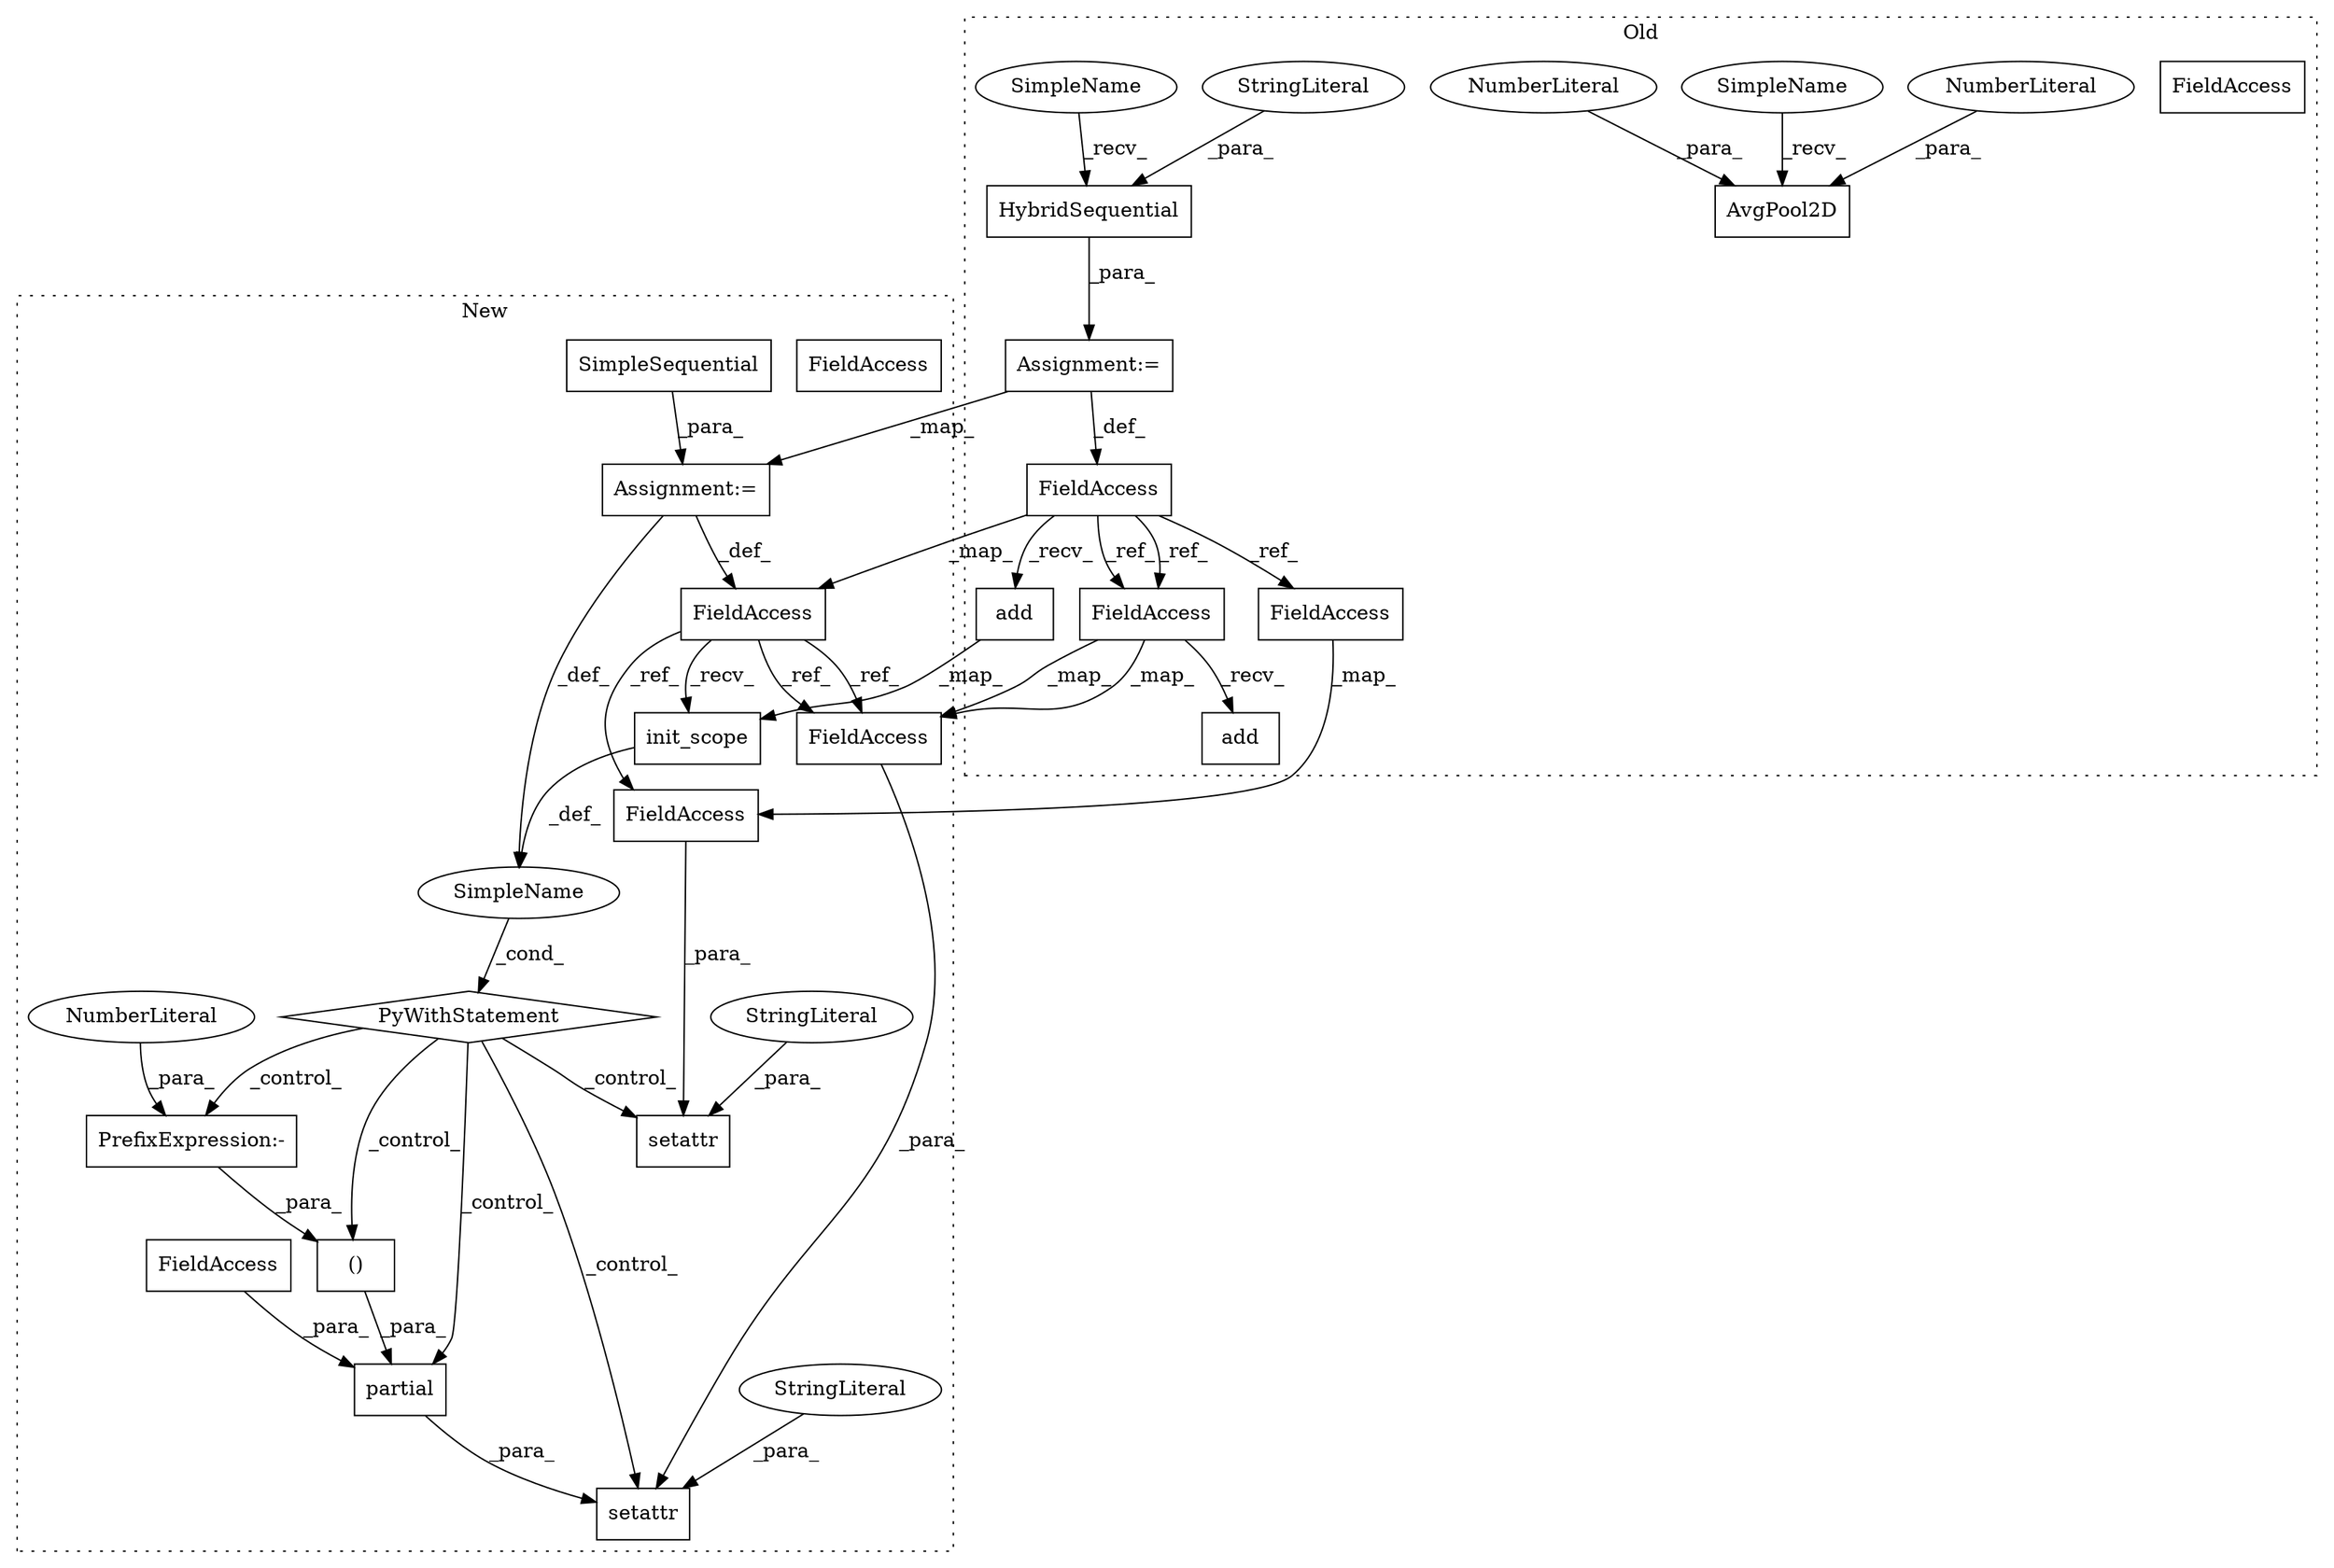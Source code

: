 digraph G {
subgraph cluster0 {
1 [label="add" a="32" s="6874,6898" l="4,1" shape="box"];
4 [label="HybridSequential" a="32" s="6787,6806" l="17,1" shape="box"];
6 [label="AvgPool2D" a="32" s="7043,7056" l="10,1" shape="box"];
8 [label="FieldAccess" a="22" s="6772" l="11" shape="box"];
11 [label="FieldAccess" a="22" s="6969" l="11" shape="box"];
12 [label="add" a="32" s="6981,6997" l="4,1" shape="box"];
13 [label="NumberLiteral" a="34" s="7055" l="1" shape="ellipse"];
14 [label="NumberLiteral" a="34" s="7053" l="1" shape="ellipse"];
20 [label="StringLiteral" a="45" s="6804" l="2" shape="ellipse"];
22 [label="Assignment:=" a="7" s="6783" l="1" shape="box"];
27 [label="SimpleName" a="42" s="7040" l="2" shape="ellipse"];
28 [label="SimpleName" a="42" s="6784" l="2" shape="ellipse"];
31 [label="FieldAccess" a="22" s="6969" l="11" shape="box"];
32 [label="FieldAccess" a="22" s="6909" l="11" shape="box"];
label = "Old";
style="dotted";
}
subgraph cluster1 {
2 [label="init_scope" a="32" s="7974" l="12" shape="box"];
3 [label="()" a="106" s="8270" l="22" shape="box"];
5 [label="setattr" a="32" s="8189,8294" l="8,1" shape="box"];
7 [label="FieldAccess" a="22" s="7914" l="11" shape="box"];
9 [label="setattr" a="32" s="8047,8097" l="8,1" shape="box"];
10 [label="FieldAccess" a="22" s="8197" l="11" shape="box"];
15 [label="PyWithStatement" a="104" s="7952,7986" l="10,2" shape="diamond"];
16 [label="SimpleName" a="42" s="" l="" shape="ellipse"];
17 [label="StringLiteral" a="45" s="8067" l="12" shape="ellipse"];
18 [label="PrefixExpression:-" a="38" s="8270" l="1" shape="box"];
19 [label="NumberLiteral" a="34" s="8271" l="1" shape="ellipse"];
21 [label="StringLiteral" a="45" s="8209" l="15" shape="ellipse"];
23 [label="Assignment:=" a="7" s="7925" l="1" shape="box"];
24 [label="SimpleSequential" a="32" s="7926" l="18" shape="box"];
25 [label="partial" a="32" s="8225,8292" l="8,2" shape="box"];
26 [label="FieldAccess" a="22" s="8233" l="25" shape="box"];
29 [label="FieldAccess" a="22" s="8055" l="11" shape="box"];
30 [label="FieldAccess" a="22" s="8197" l="11" shape="box"];
label = "New";
style="dotted";
}
1 -> 2 [label="_map_"];
2 -> 16 [label="_def_"];
3 -> 25 [label="_para_"];
4 -> 22 [label="_para_"];
7 -> 30 [label="_ref_"];
7 -> 2 [label="_recv_"];
7 -> 30 [label="_ref_"];
7 -> 29 [label="_ref_"];
8 -> 7 [label="_map_"];
8 -> 1 [label="_recv_"];
8 -> 31 [label="_ref_"];
8 -> 32 [label="_ref_"];
8 -> 31 [label="_ref_"];
13 -> 6 [label="_para_"];
14 -> 6 [label="_para_"];
15 -> 5 [label="_control_"];
15 -> 3 [label="_control_"];
15 -> 18 [label="_control_"];
15 -> 9 [label="_control_"];
15 -> 25 [label="_control_"];
16 -> 15 [label="_cond_"];
17 -> 9 [label="_para_"];
18 -> 3 [label="_para_"];
19 -> 18 [label="_para_"];
20 -> 4 [label="_para_"];
21 -> 5 [label="_para_"];
22 -> 23 [label="_map_"];
22 -> 8 [label="_def_"];
23 -> 16 [label="_def_"];
23 -> 7 [label="_def_"];
24 -> 23 [label="_para_"];
25 -> 5 [label="_para_"];
26 -> 25 [label="_para_"];
27 -> 6 [label="_recv_"];
28 -> 4 [label="_recv_"];
29 -> 9 [label="_para_"];
30 -> 5 [label="_para_"];
31 -> 12 [label="_recv_"];
31 -> 30 [label="_map_"];
31 -> 30 [label="_map_"];
32 -> 29 [label="_map_"];
}